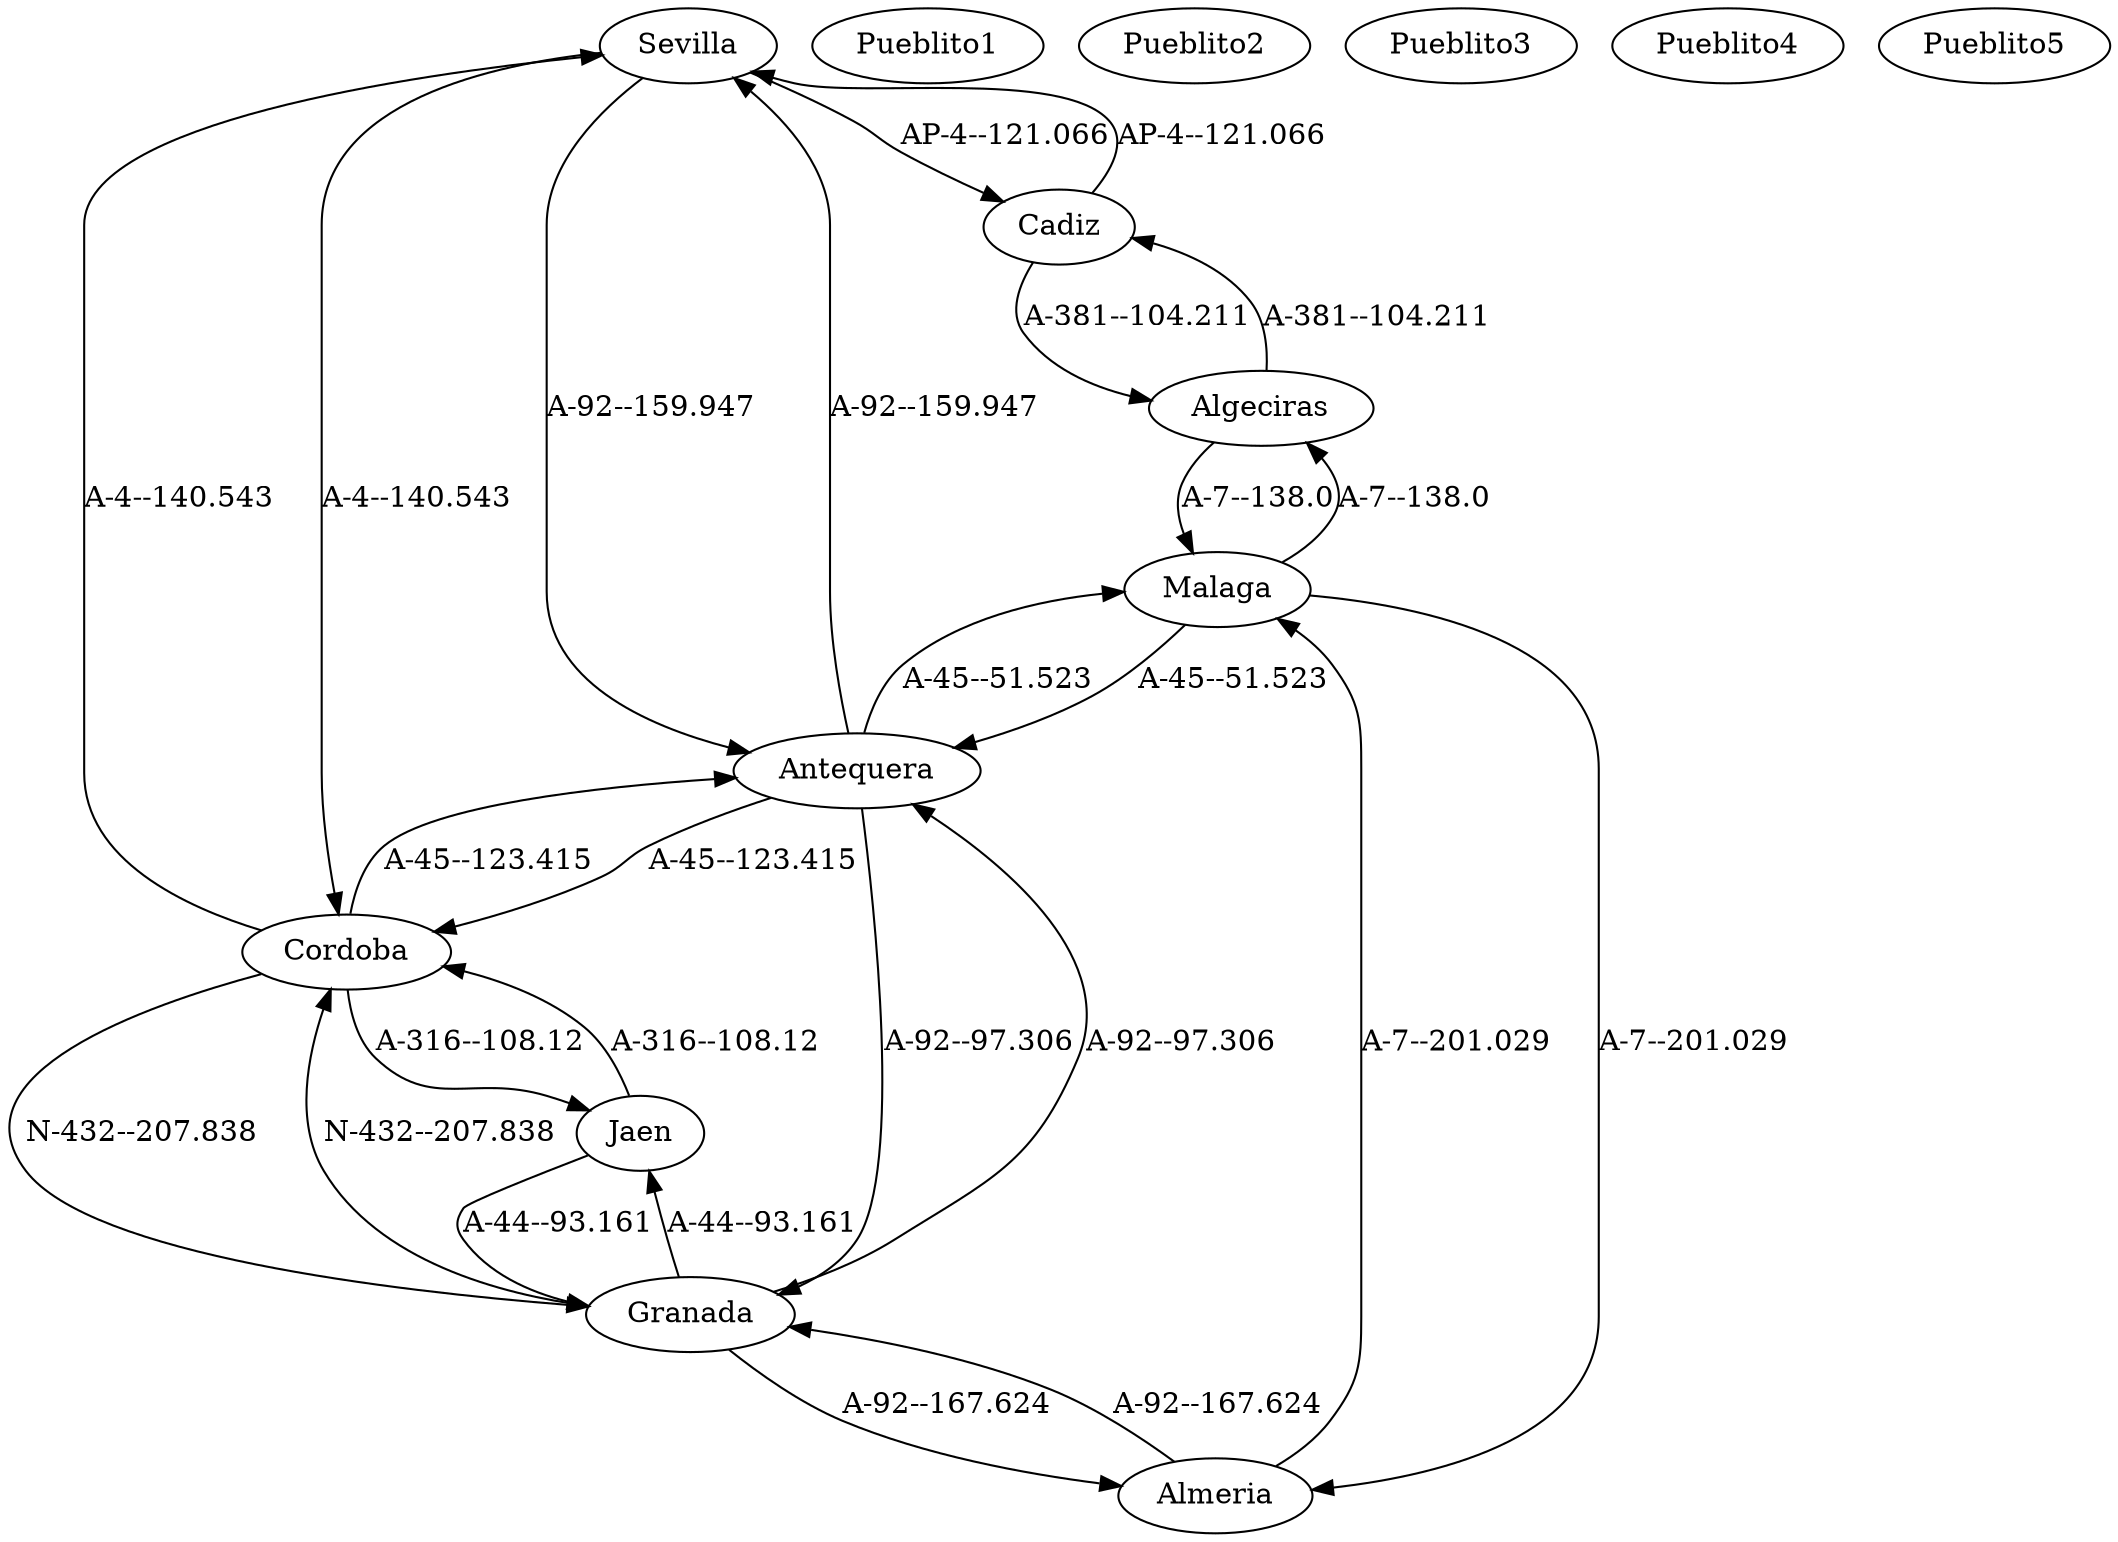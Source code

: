 strict digraph G {
  1 [ label="Sevilla" ];
  2 [ label="Granada" ];
  3 [ label="Cadiz" ];
  4 [ label="Cordoba" ];
  5 [ label="Malaga" ];
  6 [ label="Antequera" ];
  7 [ label="Almeria" ];
  8 [ label="Jaen" ];
  9 [ label="Algeciras" ];
  10 [ label="Pueblito1" ];
  11 [ label="Pueblito2" ];
  12 [ label="Pueblito3" ];
  13 [ label="Pueblito4" ];
  14 [ label="Pueblito5" ];
  1 -> 4 [ label="A-4--140.543" ];
  4 -> 1 [ label="A-4--140.543" ];
  1 -> 3 [ label="AP-4--121.066" ];
  3 -> 1 [ label="AP-4--121.066" ];
  1 -> 6 [ label="A-92--159.947" ];
  6 -> 1 [ label="A-92--159.947" ];
  6 -> 2 [ label="A-92--97.306" ];
  2 -> 6 [ label="A-92--97.306" ];
  6 -> 5 [ label="A-45--51.523" ];
  5 -> 6 [ label="A-45--51.523" ];
  6 -> 4 [ label="A-45--123.415" ];
  4 -> 6 [ label="A-45--123.415" ];
  5 -> 7 [ label="A-7--201.029" ];
  7 -> 5 [ label="A-7--201.029" ];
  4 -> 8 [ label="A-316--108.12" ];
  8 -> 4 [ label="A-316--108.12" ];
  4 -> 2 [ label="N-432--207.838" ];
  2 -> 4 [ label="N-432--207.838" ];
  2 -> 7 [ label="A-92--167.624" ];
  7 -> 2 [ label="A-92--167.624" ];
  2 -> 8 [ label="A-44--93.161" ];
  8 -> 2 [ label="A-44--93.161" ];
  3 -> 9 [ label="A-381--104.211" ];
  9 -> 3 [ label="A-381--104.211" ];
  9 -> 5 [ label="A-7--138.0" ];
  5 -> 9 [ label="A-7--138.0" ];
}
